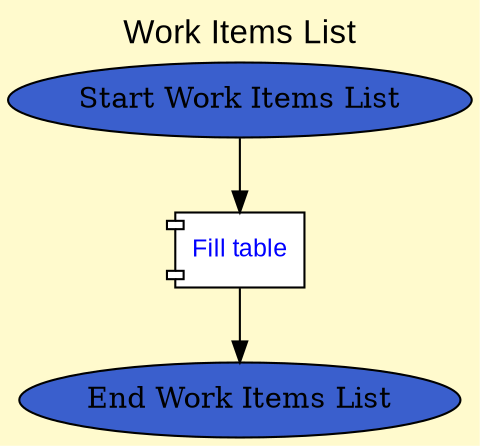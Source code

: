 digraph workItemsList {
  graph [
    fontsize = 16,
    fontname = Arial,
    label = "Work Items List",
    labelloc = t,
    bgcolor = "lemonchiffon"
  ];
  
    "Artifact Start 1 2 1 1 1 9 0 Work Items List |" -> "Artifact SectionWT 1 2 1 1 1 9 0 Fill table | Templates/WorkItemsList/FillTable.txt" [style=solid];
	"Artifact SectionWT 1 2 1 1 1 9 0 Fill table | Templates/WorkItemsList/FillTable.txt" -> "Artifact End 1 2 1 1 1 9 0 Work Items List |" [style=solid];

    
	"Artifact Start 1 2 1 1 1 9 0 Work Items List |" [shape=ellipse,label="Start Work Items List",fillcolor =royalblue3,style=filled];
	"Artifact End 1 2 1 1 1 9 0 Work Items List |" [shape=ellipse,label="End Work Items List",fillcolor =royalblue3,style=filled];
	
	"Artifact SectionWT 1 2 1 1 1 9 0 Fill table | Templates/WorkItemsList/FillTable.txt" [
    		shape = component,
    		label = "Fill table",
    		margin="0.11,0.11",	 
			URL = "./Templates/FillTable.txt",
    		fillcolor = white,
    		style = filled,
    		fontname = Arial,
	   		fontsize = 12,
			fontcolor = blue
	   		 
  		];	
				
}